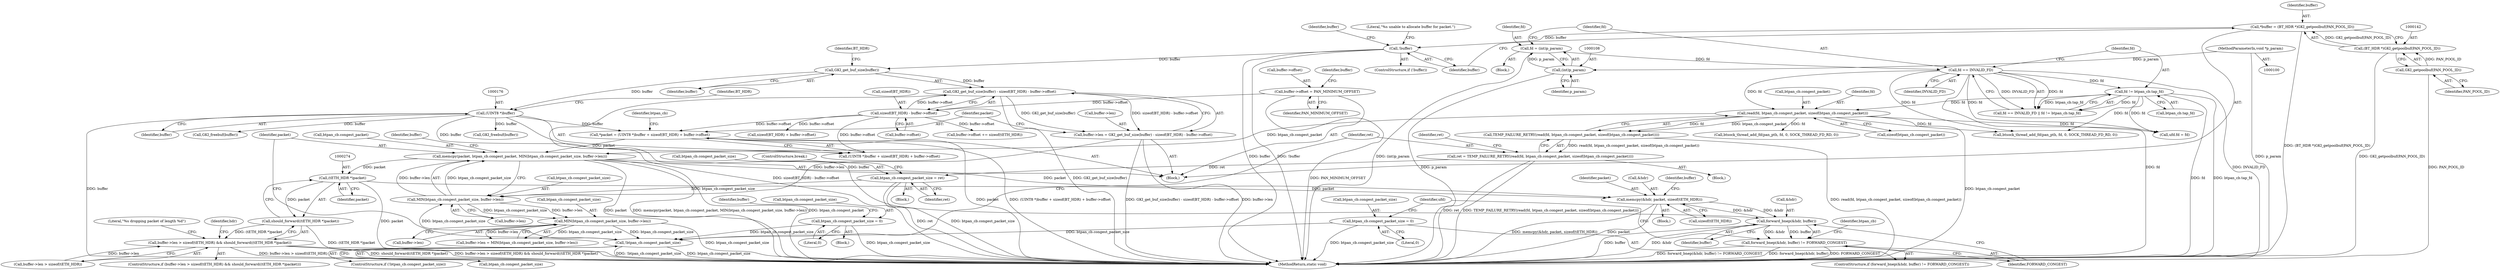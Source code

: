 digraph "0_Android_472271b153c5dc53c28beac55480a8d8434b2d5c_24@API" {
"1000241" [label="(Call,memcpy(packet, btpan_cb.congest_packet, MIN(btpan_cb.congest_packet_size, buffer->len)))"];
"1000172" [label="(Call,*packet = (UINT8 *)buffer + sizeof(BT_HDR) + buffer->offset)"];
"1000175" [label="(Call,(UINT8 *)buffer)"];
"1000163" [label="(Call,GKI_get_buf_size(buffer))"];
"1000146" [label="(Call,!buffer)"];
"1000139" [label="(Call,*buffer = (BT_HDR *)GKI_getpoolbuf(PAN_POOL_ID))"];
"1000141" [label="(Call,(BT_HDR *)GKI_getpoolbuf(PAN_POOL_ID))"];
"1000143" [label="(Call,GKI_getpoolbuf(PAN_POOL_ID))"];
"1000165" [label="(Call,sizeof(BT_HDR) - buffer->offset)"];
"1000153" [label="(Call,buffer->offset = PAN_MINIMUM_OFFSET)"];
"1000194" [label="(Call,read(fd, btpan_cb.congest_packet, sizeof(btpan_cb.congest_packet)))"];
"1000112" [label="(Call,fd == INVALID_FD)"];
"1000105" [label="(Call,fd = (int)p_param)"];
"1000107" [label="(Call,(int)p_param)"];
"1000101" [label="(MethodParameterIn,void *p_param)"];
"1000115" [label="(Call,fd != btpan_cb.tap_fd)"];
"1000246" [label="(Call,MIN(btpan_cb.congest_packet_size, buffer->len))"];
"1000185" [label="(Call,!btpan_cb.congest_packet_size)"];
"1000303" [label="(Call,btpan_cb.congest_packet_size = 0)"];
"1000257" [label="(Call,MIN(btpan_cb.congest_packet_size, buffer->len))"];
"1000316" [label="(Call,btpan_cb.congest_packet_size = 0)"];
"1000235" [label="(Call,btpan_cb.congest_packet_size = ret)"];
"1000191" [label="(Call,ret = TEMP_FAILURE_RETRY(read(fd, btpan_cb.congest_packet, sizeof(btpan_cb.congest_packet))))"];
"1000193" [label="(Call,TEMP_FAILURE_RETRY(read(fd, btpan_cb.congest_packet, sizeof(btpan_cb.congest_packet))))"];
"1000158" [label="(Call,buffer->len = GKI_get_buf_size(buffer) - sizeof(BT_HDR) - buffer->offset)"];
"1000162" [label="(Call,GKI_get_buf_size(buffer) - sizeof(BT_HDR) - buffer->offset)"];
"1000273" [label="(Call,(tETH_HDR *)packet)"];
"1000272" [label="(Call,should_forward((tETH_HDR *)packet))"];
"1000265" [label="(Call,buffer->len > sizeof(tETH_HDR) && should_forward((tETH_HDR *)packet))"];
"1000278" [label="(Call,memcpy(&hdr, packet, sizeof(tETH_HDR)))"];
"1000298" [label="(Call,forward_bnep(&hdr, buffer))"];
"1000297" [label="(Call,forward_bnep(&hdr, buffer) != FORWARD_CONGEST)"];
"1000246" [label="(Call,MIN(btpan_cb.congest_packet_size, buffer->len))"];
"1000175" [label="(Call,(UINT8 *)buffer)"];
"1000281" [label="(Identifier,packet)"];
"1000195" [label="(Identifier,fd)"];
"1000296" [label="(ControlStructure,if (forward_bnep(&hdr, buffer) != FORWARD_CONGEST))"];
"1000180" [label="(Identifier,BT_HDR)"];
"1000272" [label="(Call,should_forward((tETH_HDR *)packet))"];
"1000282" [label="(Call,sizeof(tETH_HDR))"];
"1000105" [label="(Call,fd = (int)p_param)"];
"1000140" [label="(Identifier,buffer)"];
"1000153" [label="(Call,buffer->offset = PAN_MINIMUM_OFFSET)"];
"1000235" [label="(Call,btpan_cb.congest_packet_size = ret)"];
"1000155" [label="(Identifier,buffer)"];
"1000266" [label="(Call,buffer->len > sizeof(tETH_HDR))"];
"1000177" [label="(Identifier,buffer)"];
"1000258" [label="(Call,btpan_cb.congest_packet_size)"];
"1000150" [label="(Literal,\"%s unable to allocate buffer for packet.\")"];
"1000317" [label="(Call,btpan_cb.congest_packet_size)"];
"1000192" [label="(Identifier,ret)"];
"1000257" [label="(Call,MIN(btpan_cb.congest_packet_size, buffer->len))"];
"1000239" [label="(Identifier,ret)"];
"1000111" [label="(Call,fd == INVALID_FD || fd != btpan_cb.tap_fd)"];
"1000106" [label="(Identifier,fd)"];
"1000112" [label="(Call,fd == INVALID_FD)"];
"1000280" [label="(Identifier,hdr)"];
"1000297" [label="(Call,forward_bnep(&hdr, buffer) != FORWARD_CONGEST)"];
"1000145" [label="(ControlStructure,if (!buffer))"];
"1000276" [label="(Block,)"];
"1000193" [label="(Call,TEMP_FAILURE_RETRY(read(fd, btpan_cb.congest_packet, sizeof(btpan_cb.congest_packet))))"];
"1000189" [label="(Block,)"];
"1000241" [label="(Call,memcpy(packet, btpan_cb.congest_packet, MIN(btpan_cb.congest_packet_size, buffer->len)))"];
"1000236" [label="(Call,btpan_cb.congest_packet_size)"];
"1000114" [label="(Identifier,INVALID_FD)"];
"1000166" [label="(Call,sizeof(BT_HDR))"];
"1000302" [label="(Identifier,FORWARD_CONGEST)"];
"1000194" [label="(Call,read(fd, btpan_cb.congest_packet, sizeof(btpan_cb.congest_packet)))"];
"1000320" [label="(Literal,0)"];
"1000101" [label="(MethodParameterIn,void *p_param)"];
"1000141" [label="(Call,(BT_HDR *)GKI_getpoolbuf(PAN_POOL_ID))"];
"1000162" [label="(Call,GKI_get_buf_size(buffer) - sizeof(BT_HDR) - buffer->offset)"];
"1000242" [label="(Identifier,packet)"];
"1000163" [label="(Call,GKI_get_buf_size(buffer))"];
"1000265" [label="(Call,buffer->len > sizeof(tETH_HDR) && should_forward((tETH_HDR *)packet))"];
"1000261" [label="(Call,buffer->len)"];
"1000325" [label="(Identifier,ufd)"];
"1000147" [label="(Identifier,buffer)"];
"1000275" [label="(Identifier,packet)"];
"1000240" [label="(ControlStructure,break;)"];
"1000185" [label="(Call,!btpan_cb.congest_packet_size)"];
"1000298" [label="(Call,forward_bnep(&hdr, buffer))"];
"1000305" [label="(Identifier,btpan_cb)"];
"1000199" [label="(Call,sizeof(btpan_cb.congest_packet))"];
"1000303" [label="(Call,btpan_cb.congest_packet_size = 0)"];
"1000158" [label="(Call,buffer->len = GKI_get_buf_size(buffer) - sizeof(BT_HDR) - buffer->offset)"];
"1000116" [label="(Identifier,fd)"];
"1000137" [label="(Block,)"];
"1000204" [label="(Identifier,ret)"];
"1000191" [label="(Call,ret = TEMP_FAILURE_RETRY(read(fd, btpan_cb.congest_packet, sizeof(btpan_cb.congest_packet))))"];
"1000255" [label="(Identifier,buffer)"];
"1000279" [label="(Call,&hdr)"];
"1000143" [label="(Call,GKI_getpoolbuf(PAN_POOL_ID))"];
"1000250" [label="(Call,buffer->len)"];
"1000154" [label="(Call,buffer->offset)"];
"1000117" [label="(Call,btpan_cb.tap_fd)"];
"1000323" [label="(Call,ufd.fd = fd)"];
"1000353" [label="(Call,btsock_thread_add_fd(pan_pth, fd, 0, SOCK_THREAD_FD_RD, 0))"];
"1000173" [label="(Identifier,packet)"];
"1000253" [label="(Call,buffer->len = MIN(btpan_cb.congest_packet_size, buffer->len))"];
"1000113" [label="(Identifier,fd)"];
"1000164" [label="(Identifier,buffer)"];
"1000311" [label="(Literal,\"%s dropping packet of length %d\")"];
"1000165" [label="(Call,sizeof(BT_HDR) - buffer->offset)"];
"1000107" [label="(Call,(int)p_param)"];
"1000309" [label="(Block,)"];
"1000187" [label="(Identifier,btpan_cb)"];
"1000196" [label="(Call,btpan_cb.congest_packet)"];
"1000225" [label="(Call,GKI_freebuf(buffer))"];
"1000102" [label="(Block,)"];
"1000304" [label="(Call,btpan_cb.congest_packet_size)"];
"1000167" [label="(Identifier,BT_HDR)"];
"1000307" [label="(Literal,0)"];
"1000286" [label="(Identifier,buffer)"];
"1000146" [label="(Call,!buffer)"];
"1000243" [label="(Call,btpan_cb.congest_packet)"];
"1000299" [label="(Call,&hdr)"];
"1000109" [label="(Identifier,p_param)"];
"1000144" [label="(Identifier,PAN_POOL_ID)"];
"1000157" [label="(Identifier,PAN_MINIMUM_OFFSET)"];
"1000321" [label="(Call,GKI_freebuf(buffer))"];
"1000168" [label="(Call,buffer->offset)"];
"1000316" [label="(Call,btpan_cb.congest_packet_size = 0)"];
"1000115" [label="(Call,fd != btpan_cb.tap_fd)"];
"1000273" [label="(Call,(tETH_HDR *)packet)"];
"1000227" [label="(Call,btsock_thread_add_fd(pan_pth, fd, 0, SOCK_THREAD_FD_RD, 0))"];
"1000186" [label="(Call,btpan_cb.congest_packet_size)"];
"1000359" [label="(MethodReturn,static void)"];
"1000301" [label="(Identifier,buffer)"];
"1000160" [label="(Identifier,buffer)"];
"1000174" [label="(Call,(UINT8 *)buffer + sizeof(BT_HDR) + buffer->offset)"];
"1000290" [label="(Call,buffer->offset += sizeof(tETH_HDR))"];
"1000184" [label="(ControlStructure,if (!btpan_cb.congest_packet_size))"];
"1000178" [label="(Call,sizeof(BT_HDR) + buffer->offset)"];
"1000139" [label="(Call,*buffer = (BT_HDR *)GKI_getpoolbuf(PAN_POOL_ID))"];
"1000247" [label="(Call,btpan_cb.congest_packet_size)"];
"1000322" [label="(Identifier,buffer)"];
"1000264" [label="(ControlStructure,if (buffer->len > sizeof(tETH_HDR) && should_forward((tETH_HDR *)packet)))"];
"1000278" [label="(Call,memcpy(&hdr, packet, sizeof(tETH_HDR)))"];
"1000159" [label="(Call,buffer->len)"];
"1000205" [label="(Block,)"];
"1000172" [label="(Call,*packet = (UINT8 *)buffer + sizeof(BT_HDR) + buffer->offset)"];
"1000241" -> "1000137"  [label="AST: "];
"1000241" -> "1000246"  [label="CFG: "];
"1000242" -> "1000241"  [label="AST: "];
"1000243" -> "1000241"  [label="AST: "];
"1000246" -> "1000241"  [label="AST: "];
"1000255" -> "1000241"  [label="CFG: "];
"1000241" -> "1000359"  [label="DDG: packet"];
"1000241" -> "1000359"  [label="DDG: memcpy(packet, btpan_cb.congest_packet, MIN(btpan_cb.congest_packet_size, buffer->len))"];
"1000241" -> "1000359"  [label="DDG: btpan_cb.congest_packet"];
"1000172" -> "1000241"  [label="DDG: packet"];
"1000194" -> "1000241"  [label="DDG: btpan_cb.congest_packet"];
"1000246" -> "1000241"  [label="DDG: btpan_cb.congest_packet_size"];
"1000246" -> "1000241"  [label="DDG: buffer->len"];
"1000241" -> "1000273"  [label="DDG: packet"];
"1000241" -> "1000278"  [label="DDG: packet"];
"1000172" -> "1000137"  [label="AST: "];
"1000172" -> "1000174"  [label="CFG: "];
"1000173" -> "1000172"  [label="AST: "];
"1000174" -> "1000172"  [label="AST: "];
"1000187" -> "1000172"  [label="CFG: "];
"1000172" -> "1000359"  [label="DDG: packet"];
"1000172" -> "1000359"  [label="DDG: (UINT8 *)buffer + sizeof(BT_HDR) + buffer->offset"];
"1000175" -> "1000172"  [label="DDG: buffer"];
"1000165" -> "1000172"  [label="DDG: buffer->offset"];
"1000175" -> "1000174"  [label="AST: "];
"1000175" -> "1000177"  [label="CFG: "];
"1000176" -> "1000175"  [label="AST: "];
"1000177" -> "1000175"  [label="AST: "];
"1000180" -> "1000175"  [label="CFG: "];
"1000175" -> "1000359"  [label="DDG: buffer"];
"1000175" -> "1000174"  [label="DDG: buffer"];
"1000163" -> "1000175"  [label="DDG: buffer"];
"1000175" -> "1000225"  [label="DDG: buffer"];
"1000175" -> "1000298"  [label="DDG: buffer"];
"1000175" -> "1000321"  [label="DDG: buffer"];
"1000163" -> "1000162"  [label="AST: "];
"1000163" -> "1000164"  [label="CFG: "];
"1000164" -> "1000163"  [label="AST: "];
"1000167" -> "1000163"  [label="CFG: "];
"1000163" -> "1000162"  [label="DDG: buffer"];
"1000146" -> "1000163"  [label="DDG: buffer"];
"1000146" -> "1000145"  [label="AST: "];
"1000146" -> "1000147"  [label="CFG: "];
"1000147" -> "1000146"  [label="AST: "];
"1000150" -> "1000146"  [label="CFG: "];
"1000155" -> "1000146"  [label="CFG: "];
"1000146" -> "1000359"  [label="DDG: !buffer"];
"1000146" -> "1000359"  [label="DDG: buffer"];
"1000139" -> "1000146"  [label="DDG: buffer"];
"1000139" -> "1000137"  [label="AST: "];
"1000139" -> "1000141"  [label="CFG: "];
"1000140" -> "1000139"  [label="AST: "];
"1000141" -> "1000139"  [label="AST: "];
"1000147" -> "1000139"  [label="CFG: "];
"1000139" -> "1000359"  [label="DDG: (BT_HDR *)GKI_getpoolbuf(PAN_POOL_ID)"];
"1000141" -> "1000139"  [label="DDG: GKI_getpoolbuf(PAN_POOL_ID)"];
"1000141" -> "1000143"  [label="CFG: "];
"1000142" -> "1000141"  [label="AST: "];
"1000143" -> "1000141"  [label="AST: "];
"1000141" -> "1000359"  [label="DDG: GKI_getpoolbuf(PAN_POOL_ID)"];
"1000143" -> "1000141"  [label="DDG: PAN_POOL_ID"];
"1000143" -> "1000144"  [label="CFG: "];
"1000144" -> "1000143"  [label="AST: "];
"1000143" -> "1000359"  [label="DDG: PAN_POOL_ID"];
"1000165" -> "1000162"  [label="AST: "];
"1000165" -> "1000168"  [label="CFG: "];
"1000166" -> "1000165"  [label="AST: "];
"1000168" -> "1000165"  [label="AST: "];
"1000162" -> "1000165"  [label="CFG: "];
"1000165" -> "1000162"  [label="DDG: buffer->offset"];
"1000153" -> "1000165"  [label="DDG: buffer->offset"];
"1000165" -> "1000174"  [label="DDG: buffer->offset"];
"1000165" -> "1000178"  [label="DDG: buffer->offset"];
"1000165" -> "1000290"  [label="DDG: buffer->offset"];
"1000153" -> "1000137"  [label="AST: "];
"1000153" -> "1000157"  [label="CFG: "];
"1000154" -> "1000153"  [label="AST: "];
"1000157" -> "1000153"  [label="AST: "];
"1000160" -> "1000153"  [label="CFG: "];
"1000153" -> "1000359"  [label="DDG: PAN_MINIMUM_OFFSET"];
"1000194" -> "1000193"  [label="AST: "];
"1000194" -> "1000199"  [label="CFG: "];
"1000195" -> "1000194"  [label="AST: "];
"1000196" -> "1000194"  [label="AST: "];
"1000199" -> "1000194"  [label="AST: "];
"1000193" -> "1000194"  [label="CFG: "];
"1000194" -> "1000359"  [label="DDG: btpan_cb.congest_packet"];
"1000194" -> "1000193"  [label="DDG: fd"];
"1000194" -> "1000193"  [label="DDG: btpan_cb.congest_packet"];
"1000112" -> "1000194"  [label="DDG: fd"];
"1000115" -> "1000194"  [label="DDG: fd"];
"1000194" -> "1000227"  [label="DDG: fd"];
"1000194" -> "1000323"  [label="DDG: fd"];
"1000194" -> "1000353"  [label="DDG: fd"];
"1000112" -> "1000111"  [label="AST: "];
"1000112" -> "1000114"  [label="CFG: "];
"1000113" -> "1000112"  [label="AST: "];
"1000114" -> "1000112"  [label="AST: "];
"1000116" -> "1000112"  [label="CFG: "];
"1000111" -> "1000112"  [label="CFG: "];
"1000112" -> "1000359"  [label="DDG: INVALID_FD"];
"1000112" -> "1000359"  [label="DDG: fd"];
"1000112" -> "1000111"  [label="DDG: fd"];
"1000112" -> "1000111"  [label="DDG: INVALID_FD"];
"1000105" -> "1000112"  [label="DDG: fd"];
"1000112" -> "1000115"  [label="DDG: fd"];
"1000112" -> "1000323"  [label="DDG: fd"];
"1000112" -> "1000353"  [label="DDG: fd"];
"1000105" -> "1000102"  [label="AST: "];
"1000105" -> "1000107"  [label="CFG: "];
"1000106" -> "1000105"  [label="AST: "];
"1000107" -> "1000105"  [label="AST: "];
"1000113" -> "1000105"  [label="CFG: "];
"1000105" -> "1000359"  [label="DDG: (int)p_param"];
"1000107" -> "1000105"  [label="DDG: p_param"];
"1000107" -> "1000109"  [label="CFG: "];
"1000108" -> "1000107"  [label="AST: "];
"1000109" -> "1000107"  [label="AST: "];
"1000107" -> "1000359"  [label="DDG: p_param"];
"1000101" -> "1000107"  [label="DDG: p_param"];
"1000101" -> "1000100"  [label="AST: "];
"1000101" -> "1000359"  [label="DDG: p_param"];
"1000115" -> "1000111"  [label="AST: "];
"1000115" -> "1000117"  [label="CFG: "];
"1000116" -> "1000115"  [label="AST: "];
"1000117" -> "1000115"  [label="AST: "];
"1000111" -> "1000115"  [label="CFG: "];
"1000115" -> "1000359"  [label="DDG: btpan_cb.tap_fd"];
"1000115" -> "1000359"  [label="DDG: fd"];
"1000115" -> "1000111"  [label="DDG: fd"];
"1000115" -> "1000111"  [label="DDG: btpan_cb.tap_fd"];
"1000115" -> "1000323"  [label="DDG: fd"];
"1000115" -> "1000353"  [label="DDG: fd"];
"1000246" -> "1000250"  [label="CFG: "];
"1000247" -> "1000246"  [label="AST: "];
"1000250" -> "1000246"  [label="AST: "];
"1000185" -> "1000246"  [label="DDG: btpan_cb.congest_packet_size"];
"1000235" -> "1000246"  [label="DDG: btpan_cb.congest_packet_size"];
"1000158" -> "1000246"  [label="DDG: buffer->len"];
"1000246" -> "1000257"  [label="DDG: btpan_cb.congest_packet_size"];
"1000246" -> "1000257"  [label="DDG: buffer->len"];
"1000185" -> "1000184"  [label="AST: "];
"1000185" -> "1000186"  [label="CFG: "];
"1000186" -> "1000185"  [label="AST: "];
"1000192" -> "1000185"  [label="CFG: "];
"1000242" -> "1000185"  [label="CFG: "];
"1000185" -> "1000359"  [label="DDG: !btpan_cb.congest_packet_size"];
"1000185" -> "1000359"  [label="DDG: btpan_cb.congest_packet_size"];
"1000303" -> "1000185"  [label="DDG: btpan_cb.congest_packet_size"];
"1000257" -> "1000185"  [label="DDG: btpan_cb.congest_packet_size"];
"1000316" -> "1000185"  [label="DDG: btpan_cb.congest_packet_size"];
"1000303" -> "1000296"  [label="AST: "];
"1000303" -> "1000307"  [label="CFG: "];
"1000304" -> "1000303"  [label="AST: "];
"1000307" -> "1000303"  [label="AST: "];
"1000325" -> "1000303"  [label="CFG: "];
"1000303" -> "1000359"  [label="DDG: btpan_cb.congest_packet_size"];
"1000257" -> "1000253"  [label="AST: "];
"1000257" -> "1000261"  [label="CFG: "];
"1000258" -> "1000257"  [label="AST: "];
"1000261" -> "1000257"  [label="AST: "];
"1000253" -> "1000257"  [label="CFG: "];
"1000257" -> "1000359"  [label="DDG: btpan_cb.congest_packet_size"];
"1000257" -> "1000253"  [label="DDG: btpan_cb.congest_packet_size"];
"1000257" -> "1000253"  [label="DDG: buffer->len"];
"1000316" -> "1000309"  [label="AST: "];
"1000316" -> "1000320"  [label="CFG: "];
"1000317" -> "1000316"  [label="AST: "];
"1000320" -> "1000316"  [label="AST: "];
"1000322" -> "1000316"  [label="CFG: "];
"1000316" -> "1000359"  [label="DDG: btpan_cb.congest_packet_size"];
"1000235" -> "1000205"  [label="AST: "];
"1000235" -> "1000239"  [label="CFG: "];
"1000236" -> "1000235"  [label="AST: "];
"1000239" -> "1000235"  [label="AST: "];
"1000240" -> "1000235"  [label="CFG: "];
"1000235" -> "1000359"  [label="DDG: btpan_cb.congest_packet_size"];
"1000235" -> "1000359"  [label="DDG: ret"];
"1000191" -> "1000235"  [label="DDG: ret"];
"1000191" -> "1000189"  [label="AST: "];
"1000191" -> "1000193"  [label="CFG: "];
"1000192" -> "1000191"  [label="AST: "];
"1000193" -> "1000191"  [label="AST: "];
"1000204" -> "1000191"  [label="CFG: "];
"1000191" -> "1000359"  [label="DDG: TEMP_FAILURE_RETRY(read(fd, btpan_cb.congest_packet, sizeof(btpan_cb.congest_packet)))"];
"1000191" -> "1000359"  [label="DDG: ret"];
"1000193" -> "1000191"  [label="DDG: read(fd, btpan_cb.congest_packet, sizeof(btpan_cb.congest_packet))"];
"1000193" -> "1000359"  [label="DDG: read(fd, btpan_cb.congest_packet, sizeof(btpan_cb.congest_packet))"];
"1000158" -> "1000137"  [label="AST: "];
"1000158" -> "1000162"  [label="CFG: "];
"1000159" -> "1000158"  [label="AST: "];
"1000162" -> "1000158"  [label="AST: "];
"1000173" -> "1000158"  [label="CFG: "];
"1000158" -> "1000359"  [label="DDG: buffer->len"];
"1000158" -> "1000359"  [label="DDG: GKI_get_buf_size(buffer) - sizeof(BT_HDR) - buffer->offset"];
"1000162" -> "1000158"  [label="DDG: GKI_get_buf_size(buffer)"];
"1000162" -> "1000158"  [label="DDG: sizeof(BT_HDR) - buffer->offset"];
"1000162" -> "1000359"  [label="DDG: GKI_get_buf_size(buffer)"];
"1000162" -> "1000359"  [label="DDG: sizeof(BT_HDR) - buffer->offset"];
"1000273" -> "1000272"  [label="AST: "];
"1000273" -> "1000275"  [label="CFG: "];
"1000274" -> "1000273"  [label="AST: "];
"1000275" -> "1000273"  [label="AST: "];
"1000272" -> "1000273"  [label="CFG: "];
"1000273" -> "1000359"  [label="DDG: packet"];
"1000273" -> "1000272"  [label="DDG: packet"];
"1000273" -> "1000278"  [label="DDG: packet"];
"1000272" -> "1000265"  [label="AST: "];
"1000265" -> "1000272"  [label="CFG: "];
"1000272" -> "1000359"  [label="DDG: (tETH_HDR *)packet"];
"1000272" -> "1000265"  [label="DDG: (tETH_HDR *)packet"];
"1000265" -> "1000264"  [label="AST: "];
"1000265" -> "1000266"  [label="CFG: "];
"1000266" -> "1000265"  [label="AST: "];
"1000280" -> "1000265"  [label="CFG: "];
"1000311" -> "1000265"  [label="CFG: "];
"1000265" -> "1000359"  [label="DDG: buffer->len > sizeof(tETH_HDR) && should_forward((tETH_HDR *)packet)"];
"1000265" -> "1000359"  [label="DDG: buffer->len > sizeof(tETH_HDR)"];
"1000265" -> "1000359"  [label="DDG: should_forward((tETH_HDR *)packet)"];
"1000266" -> "1000265"  [label="DDG: buffer->len"];
"1000278" -> "1000276"  [label="AST: "];
"1000278" -> "1000282"  [label="CFG: "];
"1000279" -> "1000278"  [label="AST: "];
"1000281" -> "1000278"  [label="AST: "];
"1000282" -> "1000278"  [label="AST: "];
"1000286" -> "1000278"  [label="CFG: "];
"1000278" -> "1000359"  [label="DDG: memcpy(&hdr, packet, sizeof(tETH_HDR))"];
"1000278" -> "1000359"  [label="DDG: packet"];
"1000298" -> "1000278"  [label="DDG: &hdr"];
"1000278" -> "1000298"  [label="DDG: &hdr"];
"1000298" -> "1000297"  [label="AST: "];
"1000298" -> "1000301"  [label="CFG: "];
"1000299" -> "1000298"  [label="AST: "];
"1000301" -> "1000298"  [label="AST: "];
"1000302" -> "1000298"  [label="CFG: "];
"1000298" -> "1000359"  [label="DDG: &hdr"];
"1000298" -> "1000359"  [label="DDG: buffer"];
"1000298" -> "1000297"  [label="DDG: &hdr"];
"1000298" -> "1000297"  [label="DDG: buffer"];
"1000297" -> "1000296"  [label="AST: "];
"1000297" -> "1000302"  [label="CFG: "];
"1000302" -> "1000297"  [label="AST: "];
"1000305" -> "1000297"  [label="CFG: "];
"1000325" -> "1000297"  [label="CFG: "];
"1000297" -> "1000359"  [label="DDG: forward_bnep(&hdr, buffer)"];
"1000297" -> "1000359"  [label="DDG: FORWARD_CONGEST"];
"1000297" -> "1000359"  [label="DDG: forward_bnep(&hdr, buffer) != FORWARD_CONGEST"];
}
